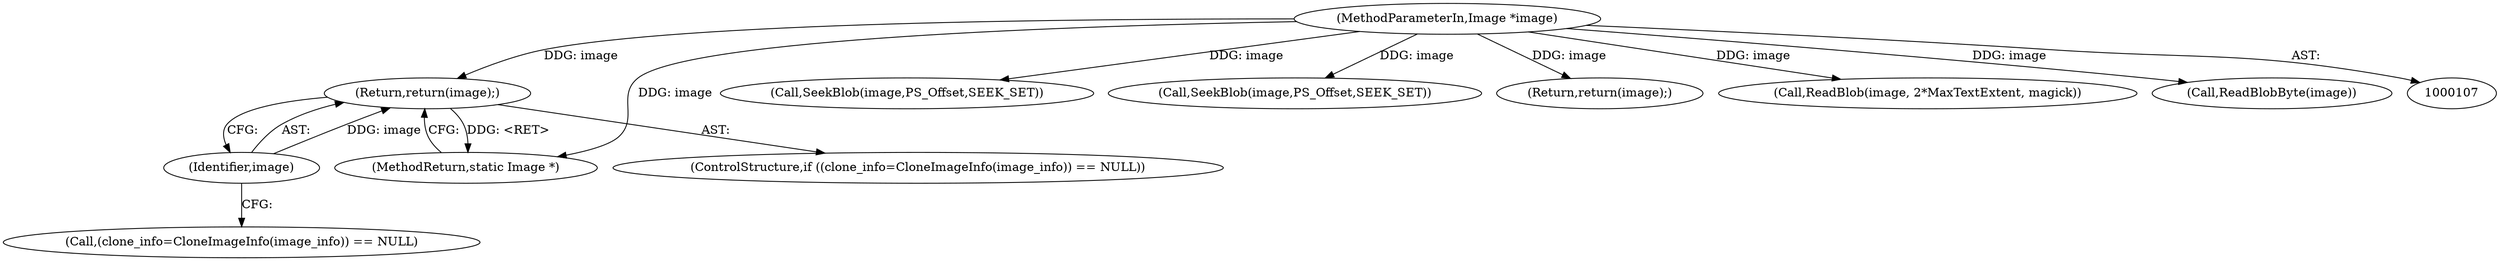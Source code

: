 digraph "0_ImageMagick_a251039393f423c7858e63cab6aa98d17b8b7a41@pointer" {
"1000127" [label="(Return,return(image);)"];
"1000128" [label="(Identifier,image)"];
"1000108" [label="(MethodParameterIn,Image *image)"];
"1000326" [label="(MethodReturn,static Image *)"];
"1000127" [label="(Return,return(image);)"];
"1000159" [label="(Call,SeekBlob(image,PS_Offset,SEEK_SET))"];
"1000173" [label="(Call,SeekBlob(image,PS_Offset,SEEK_SET))"];
"1000324" [label="(Return,return(image);)"];
"1000120" [label="(ControlStructure,if ((clone_info=CloneImageInfo(image_info)) == NULL))"];
"1000108" [label="(MethodParameterIn,Image *image)"];
"1000165" [label="(Call,ReadBlob(image, 2*MaxTextExtent, magick))"];
"1000121" [label="(Call,(clone_info=CloneImageInfo(image_info)) == NULL)"];
"1000186" [label="(Call,ReadBlobByte(image))"];
"1000128" [label="(Identifier,image)"];
"1000127" -> "1000120"  [label="AST: "];
"1000127" -> "1000128"  [label="CFG: "];
"1000128" -> "1000127"  [label="AST: "];
"1000326" -> "1000127"  [label="CFG: "];
"1000127" -> "1000326"  [label="DDG: <RET>"];
"1000128" -> "1000127"  [label="DDG: image"];
"1000108" -> "1000127"  [label="DDG: image"];
"1000128" -> "1000121"  [label="CFG: "];
"1000108" -> "1000107"  [label="AST: "];
"1000108" -> "1000326"  [label="DDG: image"];
"1000108" -> "1000159"  [label="DDG: image"];
"1000108" -> "1000165"  [label="DDG: image"];
"1000108" -> "1000173"  [label="DDG: image"];
"1000108" -> "1000186"  [label="DDG: image"];
"1000108" -> "1000324"  [label="DDG: image"];
}
